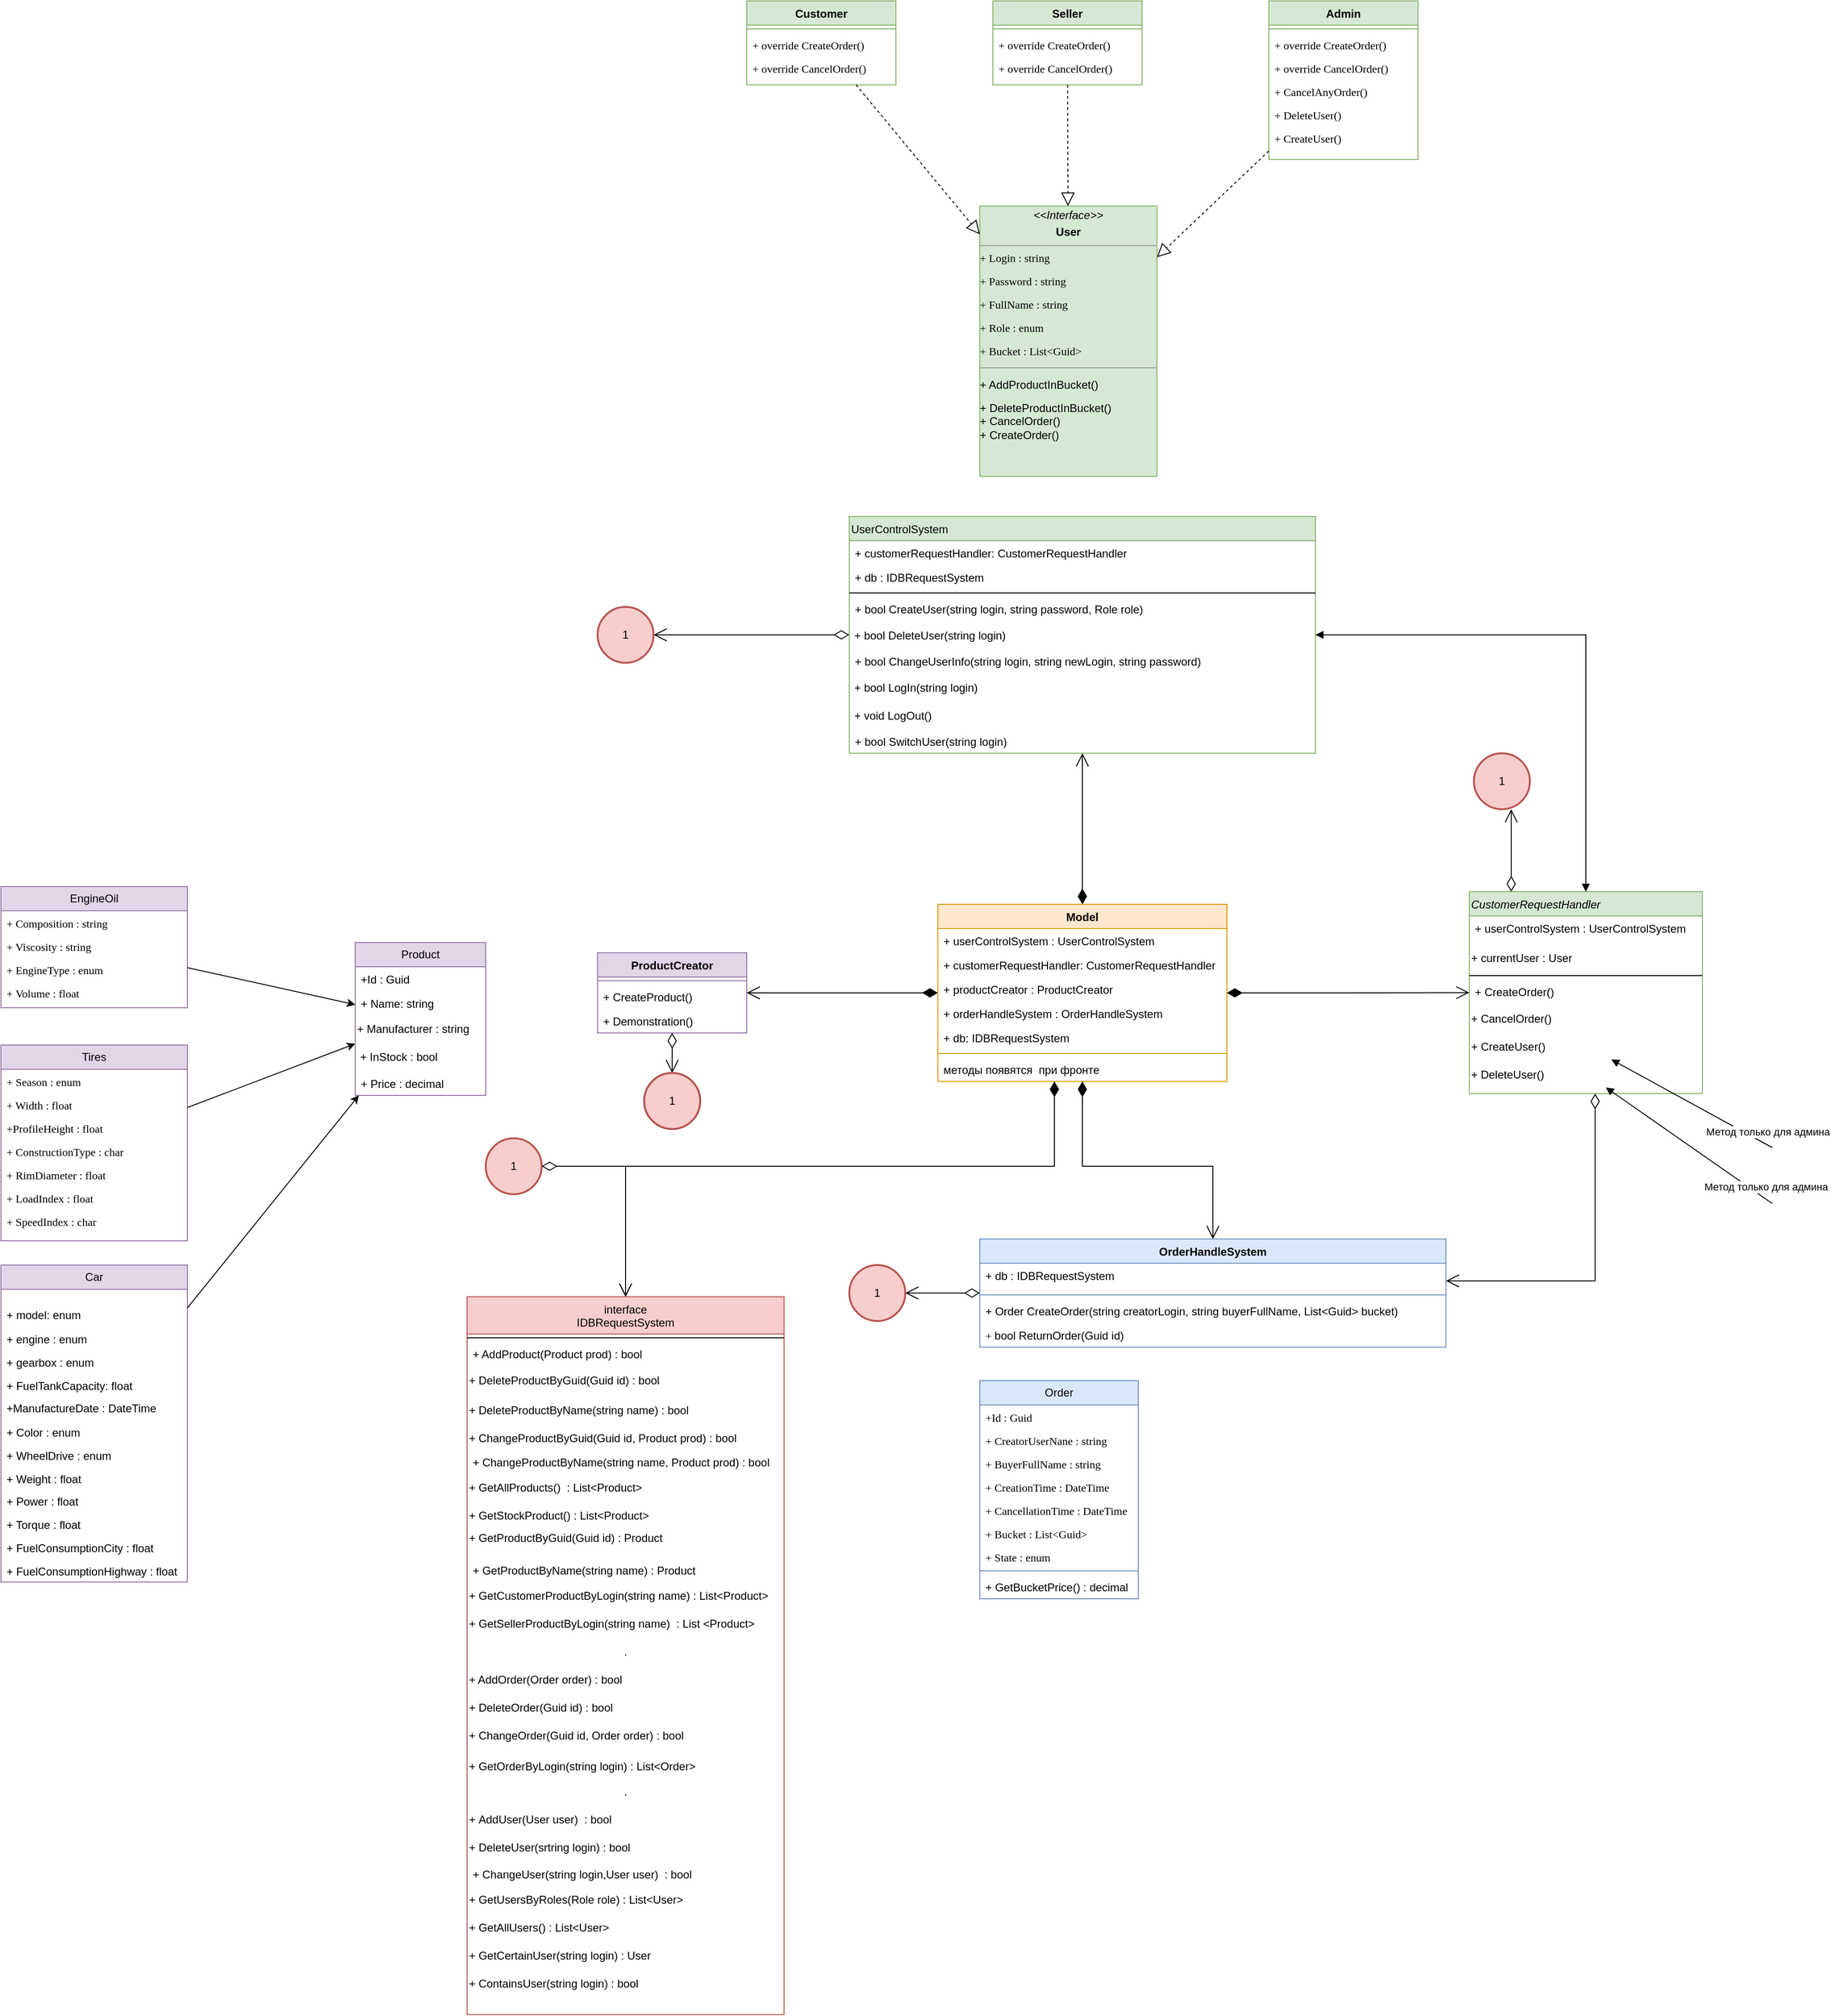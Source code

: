 <mxfile version="21.1.2" type="device">
  <diagram id="C5RBs43oDa-KdzZeNtuy" name="Page-1">
    <mxGraphModel dx="1935" dy="804" grid="1" gridSize="10" guides="1" tooltips="1" connect="1" arrows="1" fold="1" page="1" pageScale="1" pageWidth="827" pageHeight="1169" math="0" shadow="0">
      <root>
        <mxCell id="WIyWlLk6GJQsqaUBKTNV-0" />
        <mxCell id="WIyWlLk6GJQsqaUBKTNV-1" parent="WIyWlLk6GJQsqaUBKTNV-0" />
        <mxCell id="zkfFHV4jXpPFQw0GAbJ--0" value="CustomerRequestHandler" style="swimlane;fontStyle=2;align=left;verticalAlign=top;childLayout=stackLayout;horizontal=1;startSize=26;horizontalStack=0;resizeParent=1;resizeLast=0;collapsible=1;marginBottom=0;rounded=0;shadow=0;strokeWidth=1;fillColor=#d5e8d4;strokeColor=#82b366;" parent="WIyWlLk6GJQsqaUBKTNV-1" vertex="1">
          <mxGeometry x="1735" y="1155.5" width="250" height="216.5" as="geometry">
            <mxRectangle x="230" y="140" width="160" height="26" as="alternateBounds" />
          </mxGeometry>
        </mxCell>
        <mxCell id="zkfFHV4jXpPFQw0GAbJ--1" value="+ userControlSystem : UserControlSystem" style="text;align=left;verticalAlign=top;spacingLeft=4;spacingRight=4;overflow=hidden;rotatable=0;points=[[0,0.5],[1,0.5]];portConstraint=eastwest;" parent="zkfFHV4jXpPFQw0GAbJ--0" vertex="1">
          <mxGeometry y="26" width="250" height="30" as="geometry" />
        </mxCell>
        <mxCell id="9LY999Uh6w9vxLKpFxIS-32" value="+ currentUser : User" style="text;html=1;strokeColor=none;fillColor=none;align=left;verticalAlign=middle;whiteSpace=wrap;rounded=0;" parent="zkfFHV4jXpPFQw0GAbJ--0" vertex="1">
          <mxGeometry y="56" width="250" height="30" as="geometry" />
        </mxCell>
        <mxCell id="zkfFHV4jXpPFQw0GAbJ--4" value="" style="line;html=1;strokeWidth=1;align=left;verticalAlign=middle;spacingTop=-1;spacingLeft=3;spacingRight=3;rotatable=0;labelPosition=right;points=[];portConstraint=eastwest;" parent="zkfFHV4jXpPFQw0GAbJ--0" vertex="1">
          <mxGeometry y="86" width="250" height="8" as="geometry" />
        </mxCell>
        <mxCell id="IjYpN3vLZNEgQKYUAEwy-20" value="+ CreateOrder()" style="text;strokeColor=none;fillColor=none;align=left;verticalAlign=top;spacingLeft=4;spacingRight=4;overflow=hidden;rotatable=0;points=[[0,0.5],[1,0.5]];portConstraint=eastwest;" vertex="1" parent="zkfFHV4jXpPFQw0GAbJ--0">
          <mxGeometry y="94" width="250" height="26" as="geometry" />
        </mxCell>
        <mxCell id="IjYpN3vLZNEgQKYUAEwy-21" value="&lt;p style=&quot;&quot; class=&quot;MsoNormal&quot;&gt;+ CancelOrder()&lt;/p&gt;" style="text;html=1;strokeColor=none;fillColor=none;align=left;verticalAlign=middle;whiteSpace=wrap;rounded=0;" vertex="1" parent="zkfFHV4jXpPFQw0GAbJ--0">
          <mxGeometry y="120" width="250" height="30" as="geometry" />
        </mxCell>
        <mxCell id="9LY999Uh6w9vxLKpFxIS-34" value="&lt;p style=&quot;&quot; class=&quot;MsoNormal&quot;&gt;+ CreateUser()&lt;/p&gt;" style="text;html=1;strokeColor=none;fillColor=none;align=left;verticalAlign=middle;whiteSpace=wrap;rounded=0;" parent="zkfFHV4jXpPFQw0GAbJ--0" vertex="1">
          <mxGeometry y="150" width="250" height="30" as="geometry" />
        </mxCell>
        <mxCell id="9LY999Uh6w9vxLKpFxIS-35" value="&lt;p class=&quot;MsoNormal&quot;&gt;+ DeleteUser()&lt;/p&gt;" style="text;html=1;strokeColor=none;fillColor=none;align=left;verticalAlign=middle;whiteSpace=wrap;rounded=0;" parent="zkfFHV4jXpPFQw0GAbJ--0" vertex="1">
          <mxGeometry y="180" width="250" height="30" as="geometry" />
        </mxCell>
        <mxCell id="zkfFHV4jXpPFQw0GAbJ--6" value="UserControlSystem" style="swimlane;fontStyle=0;align=left;verticalAlign=top;childLayout=stackLayout;horizontal=1;startSize=26;horizontalStack=0;resizeParent=1;resizeLast=0;collapsible=1;marginBottom=0;rounded=0;shadow=0;strokeWidth=1;fillColor=#d5e8d4;strokeColor=#82b366;" parent="WIyWlLk6GJQsqaUBKTNV-1" vertex="1">
          <mxGeometry x="1070" y="753" width="500" height="254" as="geometry">
            <mxRectangle x="130" y="380" width="160" height="26" as="alternateBounds" />
          </mxGeometry>
        </mxCell>
        <mxCell id="zkfFHV4jXpPFQw0GAbJ--7" value="+ customerRequestHandler: CustomerRequestHandler" style="text;align=left;verticalAlign=top;spacingLeft=4;spacingRight=4;overflow=hidden;rotatable=0;points=[[0,0.5],[1,0.5]];portConstraint=eastwest;" parent="zkfFHV4jXpPFQw0GAbJ--6" vertex="1">
          <mxGeometry y="26" width="500" height="26" as="geometry" />
        </mxCell>
        <mxCell id="zkfFHV4jXpPFQw0GAbJ--8" value="+ db : IDBRequestSystem" style="text;align=left;verticalAlign=top;spacingLeft=4;spacingRight=4;overflow=hidden;rotatable=0;points=[[0,0.5],[1,0.5]];portConstraint=eastwest;rounded=0;shadow=0;html=0;" parent="zkfFHV4jXpPFQw0GAbJ--6" vertex="1">
          <mxGeometry y="52" width="500" height="26" as="geometry" />
        </mxCell>
        <mxCell id="zkfFHV4jXpPFQw0GAbJ--9" value="" style="line;html=1;strokeWidth=1;align=left;verticalAlign=middle;spacingTop=-1;spacingLeft=3;spacingRight=3;rotatable=0;labelPosition=right;points=[];portConstraint=eastwest;" parent="zkfFHV4jXpPFQw0GAbJ--6" vertex="1">
          <mxGeometry y="78" width="500" height="8" as="geometry" />
        </mxCell>
        <mxCell id="zkfFHV4jXpPFQw0GAbJ--10" value="+ bool CreateUser(string login, string password, Role role)" style="text;align=left;verticalAlign=top;spacingLeft=4;spacingRight=4;overflow=hidden;rotatable=0;points=[[0,0.5],[1,0.5]];portConstraint=eastwest;fontStyle=0" parent="zkfFHV4jXpPFQw0GAbJ--6" vertex="1">
          <mxGeometry y="86" width="500" height="26" as="geometry" />
        </mxCell>
        <mxCell id="9LY999Uh6w9vxLKpFxIS-36" value="&lt;p style=&quot;&quot; class=&quot;MsoNormal&quot;&gt;&amp;nbsp;+ &lt;span lang=&quot;EN-US&quot;&gt;bool&lt;/span&gt;&lt;span lang=&quot;EN-US&quot;&gt; &lt;/span&gt;&lt;span&gt;DeleteUser(&lt;/span&gt;&lt;span lang=&quot;EN-US&quot;&gt;string&lt;/span&gt;&lt;span lang=&quot;EN-US&quot;&gt; &lt;/span&gt;&lt;span lang=&quot;EN-US&quot;&gt;login&lt;/span&gt;&lt;span&gt;)&lt;/span&gt;&lt;br&gt;&lt;/p&gt;" style="text;html=1;strokeColor=none;fillColor=none;align=left;verticalAlign=middle;whiteSpace=wrap;rounded=0;" parent="zkfFHV4jXpPFQw0GAbJ--6" vertex="1">
          <mxGeometry y="112" width="500" height="30" as="geometry" />
        </mxCell>
        <mxCell id="zkfFHV4jXpPFQw0GAbJ--11" value="+ bool ChangeUserInfo(string login, string newLogin, string password)" style="text;align=left;verticalAlign=top;spacingLeft=4;spacingRight=4;overflow=hidden;rotatable=0;points=[[0,0.5],[1,0.5]];portConstraint=eastwest;" parent="zkfFHV4jXpPFQw0GAbJ--6" vertex="1">
          <mxGeometry y="142" width="500" height="26" as="geometry" />
        </mxCell>
        <mxCell id="9LY999Uh6w9vxLKpFxIS-37" value="&lt;p style=&quot;&quot; class=&quot;MsoNormal&quot;&gt;&amp;nbsp;+&lt;span lang=&quot;EN-US&quot;&gt; &lt;/span&gt;&lt;span lang=&quot;EN-US&quot;&gt;bool LogIn(string login)&lt;/span&gt;&lt;br&gt;&lt;/p&gt;" style="text;html=1;strokeColor=none;fillColor=none;align=left;verticalAlign=middle;whiteSpace=wrap;rounded=0;" parent="zkfFHV4jXpPFQw0GAbJ--6" vertex="1">
          <mxGeometry y="168" width="500" height="30" as="geometry" />
        </mxCell>
        <mxCell id="9LY999Uh6w9vxLKpFxIS-38" value="&lt;p class=&quot;MsoNormal&quot;&gt;&amp;nbsp;+&lt;span lang=&quot;EN-US&quot;&gt; &lt;/span&gt;&lt;span lang=&quot;EN-US&quot;&gt;void LogOut()&lt;/span&gt;&lt;br&gt;&lt;/p&gt;" style="text;html=1;strokeColor=none;fillColor=none;align=left;verticalAlign=middle;whiteSpace=wrap;rounded=0;" parent="zkfFHV4jXpPFQw0GAbJ--6" vertex="1">
          <mxGeometry y="198" width="500" height="30" as="geometry" />
        </mxCell>
        <mxCell id="3G__BnJn2h25DO157lt7-0" value="+ &lt;span lang=&quot;EN-US&quot;&gt;bool&lt;/span&gt;&lt;span lang=&quot;EN-US&quot;&gt; &lt;/span&gt;&lt;span lang=&quot;EN-US&quot;&gt;SwitchUser&lt;/span&gt;&lt;span&gt;(&lt;/span&gt;&lt;span lang=&quot;EN-US&quot;&gt;string&lt;/span&gt;&lt;span lang=&quot;EN-US&quot;&gt;&amp;nbsp;&lt;/span&gt;login)" style="text;strokeColor=none;fillColor=none;align=left;verticalAlign=top;spacingLeft=4;spacingRight=4;overflow=hidden;rotatable=0;points=[[0,0.5],[1,0.5]];portConstraint=eastwest;whiteSpace=wrap;html=1;" parent="zkfFHV4jXpPFQw0GAbJ--6" vertex="1">
          <mxGeometry y="228" width="500" height="26" as="geometry" />
        </mxCell>
        <mxCell id="zkfFHV4jXpPFQw0GAbJ--17" value="interface&#xa;IDBRequestSystem" style="swimlane;fontStyle=0;align=center;verticalAlign=top;childLayout=stackLayout;horizontal=1;startSize=40;horizontalStack=0;resizeParent=1;resizeLast=0;collapsible=1;marginBottom=0;rounded=0;shadow=0;strokeWidth=1;fillColor=#f8cecc;strokeColor=#b85450;" parent="WIyWlLk6GJQsqaUBKTNV-1" vertex="1">
          <mxGeometry x="660" y="1590" width="340" height="770" as="geometry">
            <mxRectangle x="550" y="140" width="160" height="26" as="alternateBounds" />
          </mxGeometry>
        </mxCell>
        <mxCell id="zkfFHV4jXpPFQw0GAbJ--23" value="" style="line;html=1;strokeWidth=1;align=left;verticalAlign=middle;spacingTop=-1;spacingLeft=3;spacingRight=3;rotatable=0;labelPosition=right;points=[];portConstraint=eastwest;" parent="zkfFHV4jXpPFQw0GAbJ--17" vertex="1">
          <mxGeometry y="40" width="340" height="8" as="geometry" />
        </mxCell>
        <mxCell id="zkfFHV4jXpPFQw0GAbJ--20" value="+ AddProduct(Product prod) : bool" style="text;align=left;verticalAlign=top;spacingLeft=4;spacingRight=4;overflow=hidden;rotatable=0;points=[[0,0.5],[1,0.5]];portConstraint=eastwest;rounded=0;shadow=0;html=1;" parent="zkfFHV4jXpPFQw0GAbJ--17" vertex="1">
          <mxGeometry y="48" width="340" height="26" as="geometry" />
        </mxCell>
        <mxCell id="9LY999Uh6w9vxLKpFxIS-7" value="&lt;p style=&quot;&quot; class=&quot;MsoListParagraph&quot;&gt;+ DeleteProductByGuid&lt;span lang=&quot;RU&quot;&gt;(Guid id) : bool&lt;/span&gt;&lt;/p&gt;" style="text;html=1;strokeColor=none;fillColor=none;align=left;verticalAlign=middle;whiteSpace=wrap;rounded=0;" parent="zkfFHV4jXpPFQw0GAbJ--17" vertex="1">
          <mxGeometry y="74" width="340" height="30" as="geometry" />
        </mxCell>
        <mxCell id="q-Pe_3P3AUVw9OGpoJnZ-0" value="&lt;p style=&quot;margin-top:12.0pt;mso-add-space:auto&quot; class=&quot;MsoListParagraph&quot;&gt;+ DeleteProductByName(string name) : bool&lt;/p&gt;" style="text;html=1;strokeColor=none;fillColor=none;align=left;verticalAlign=middle;whiteSpace=wrap;rounded=0;" parent="zkfFHV4jXpPFQw0GAbJ--17" vertex="1">
          <mxGeometry y="104" width="340" height="30" as="geometry" />
        </mxCell>
        <mxCell id="9LY999Uh6w9vxLKpFxIS-6" value="&lt;p style=&quot;margin-top:12.0pt;mso-add-space:auto&quot; class=&quot;MsoListParagraph&quot;&gt;+ ChangeProductByGuid(Guid id, Product prod) : bool&lt;/p&gt;" style="text;strokeColor=none;fillColor=none;align=left;verticalAlign=middle;whiteSpace=wrap;rounded=0;html=1;" parent="zkfFHV4jXpPFQw0GAbJ--17" vertex="1">
          <mxGeometry y="134" width="340" height="30" as="geometry" />
        </mxCell>
        <mxCell id="q-Pe_3P3AUVw9OGpoJnZ-3" value="+ ChangeProductByName(string name, Product prod) : bool" style="text;strokeColor=none;fillColor=none;align=left;verticalAlign=top;spacingLeft=4;spacingRight=4;overflow=hidden;rotatable=0;points=[[0,0.5],[1,0.5]];portConstraint=eastwest;" parent="zkfFHV4jXpPFQw0GAbJ--17" vertex="1">
          <mxGeometry y="164" width="340" height="26" as="geometry" />
        </mxCell>
        <mxCell id="9LY999Uh6w9vxLKpFxIS-9" value="+ GetAllProducts()&amp;nbsp; : List&amp;lt;Product&amp;gt;" style="text;strokeColor=none;fillColor=none;align=left;verticalAlign=middle;whiteSpace=wrap;rounded=0;html=1;" parent="zkfFHV4jXpPFQw0GAbJ--17" vertex="1">
          <mxGeometry y="190" width="340" height="30" as="geometry" />
        </mxCell>
        <mxCell id="9LY999Uh6w9vxLKpFxIS-10" value="+ GetStockProduct() : List&amp;lt;Product&amp;gt;" style="text;strokeColor=none;fillColor=none;align=left;verticalAlign=middle;whiteSpace=wrap;rounded=0;html=1;" parent="zkfFHV4jXpPFQw0GAbJ--17" vertex="1">
          <mxGeometry y="220" width="340" height="30" as="geometry" />
        </mxCell>
        <mxCell id="9LY999Uh6w9vxLKpFxIS-11" value="&lt;div style=&quot;&quot;&gt;&lt;span style=&quot;background-color: initial;&quot;&gt;+&amp;nbsp;&lt;/span&gt;&lt;span style=&quot;background-color: initial;&quot;&gt;GetProductByGuid(Guid id) : Product&lt;/span&gt;&lt;/div&gt;&lt;p style=&quot;margin-left:0cm;mso-add-space:auto&quot; class=&quot;MsoListParagraph&quot;&gt;&lt;span lang=&quot;RU&quot;&gt;&lt;/span&gt;&lt;/p&gt;" style="text;html=1;strokeColor=none;fillColor=none;align=left;verticalAlign=middle;whiteSpace=wrap;rounded=0;" parent="zkfFHV4jXpPFQw0GAbJ--17" vertex="1">
          <mxGeometry y="250" width="340" height="30" as="geometry" />
        </mxCell>
        <mxCell id="q-Pe_3P3AUVw9OGpoJnZ-5" value="+ GetProductByName(string name) : Product" style="text;strokeColor=none;fillColor=none;align=left;verticalAlign=top;spacingLeft=4;spacingRight=4;overflow=hidden;rotatable=0;points=[[0,0.5],[1,0.5]];portConstraint=eastwest;" parent="zkfFHV4jXpPFQw0GAbJ--17" vertex="1">
          <mxGeometry y="280" width="340" height="26" as="geometry" />
        </mxCell>
        <mxCell id="9LY999Uh6w9vxLKpFxIS-13" value="+ GetCustomerProductByLogin(string name)&amp;nbsp;:&amp;nbsp;List&amp;lt;Product&amp;gt;" style="text;strokeColor=none;fillColor=none;align=left;verticalAlign=middle;whiteSpace=wrap;rounded=0;html=1;" parent="zkfFHV4jXpPFQw0GAbJ--17" vertex="1">
          <mxGeometry y="306" width="340" height="30" as="geometry" />
        </mxCell>
        <mxCell id="9LY999Uh6w9vxLKpFxIS-14" value="+&amp;nbsp;GetSellerProductByLogin(string name)&amp;nbsp; : List &amp;lt;Product&amp;gt;" style="text;strokeColor=none;fillColor=none;align=left;verticalAlign=middle;whiteSpace=wrap;rounded=0;html=1;" parent="zkfFHV4jXpPFQw0GAbJ--17" vertex="1">
          <mxGeometry y="336" width="340" height="30" as="geometry" />
        </mxCell>
        <mxCell id="vty6X6v03ZXn0SeuVIZ7-5" value="." style="text;html=1;strokeColor=none;fillColor=none;align=center;verticalAlign=middle;whiteSpace=wrap;rounded=0;" parent="zkfFHV4jXpPFQw0GAbJ--17" vertex="1">
          <mxGeometry y="366" width="340" height="30" as="geometry" />
        </mxCell>
        <mxCell id="vty6X6v03ZXn0SeuVIZ7-0" value="+ AddOrder(Order order) : bool" style="text;html=1;strokeColor=none;fillColor=none;align=left;verticalAlign=middle;whiteSpace=wrap;rounded=0;" parent="zkfFHV4jXpPFQw0GAbJ--17" vertex="1">
          <mxGeometry y="396" width="340" height="30" as="geometry" />
        </mxCell>
        <mxCell id="vty6X6v03ZXn0SeuVIZ7-1" value="+ DeleteOrder(Guid id) : bool" style="text;html=1;strokeColor=none;fillColor=none;align=left;verticalAlign=middle;whiteSpace=wrap;rounded=0;" parent="zkfFHV4jXpPFQw0GAbJ--17" vertex="1">
          <mxGeometry y="426" width="340" height="30" as="geometry" />
        </mxCell>
        <mxCell id="vty6X6v03ZXn0SeuVIZ7-2" value="+ ChangeOrder(Guid id, Order order) : bool" style="text;html=1;strokeColor=none;fillColor=none;align=left;verticalAlign=middle;whiteSpace=wrap;rounded=0;" parent="zkfFHV4jXpPFQw0GAbJ--17" vertex="1">
          <mxGeometry y="456" width="340" height="30" as="geometry" />
        </mxCell>
        <mxCell id="vty6X6v03ZXn0SeuVIZ7-3" value="&lt;p style=&quot;margin-top:12.0pt;mso-add-space:auto&quot; class=&quot;MsoListParagraph&quot;&gt;+ GetOrderByLogin(string login) : List&amp;lt;Order&amp;gt;&lt;/p&gt;" style="text;html=1;strokeColor=none;fillColor=none;align=left;verticalAlign=middle;whiteSpace=wrap;rounded=0;" parent="zkfFHV4jXpPFQw0GAbJ--17" vertex="1">
          <mxGeometry y="486" width="340" height="30" as="geometry" />
        </mxCell>
        <mxCell id="vty6X6v03ZXn0SeuVIZ7-6" value="." style="text;html=1;strokeColor=none;fillColor=none;align=center;verticalAlign=middle;whiteSpace=wrap;rounded=0;" parent="zkfFHV4jXpPFQw0GAbJ--17" vertex="1">
          <mxGeometry y="516" width="340" height="30" as="geometry" />
        </mxCell>
        <mxCell id="9LY999Uh6w9vxLKpFxIS-15" value="+&amp;nbsp;AddUser(User user)&amp;nbsp;&amp;nbsp;: bool" style="text;strokeColor=none;fillColor=none;align=left;verticalAlign=middle;whiteSpace=wrap;rounded=0;html=1;" parent="zkfFHV4jXpPFQw0GAbJ--17" vertex="1">
          <mxGeometry y="546" width="340" height="30" as="geometry" />
        </mxCell>
        <mxCell id="q-Pe_3P3AUVw9OGpoJnZ-6" value="+&amp;nbsp;DeleteUser(srtring login) : bool" style="text;strokeColor=none;fillColor=none;align=left;verticalAlign=middle;whiteSpace=wrap;rounded=0;html=1;" parent="zkfFHV4jXpPFQw0GAbJ--17" vertex="1">
          <mxGeometry y="576" width="340" height="30" as="geometry" />
        </mxCell>
        <mxCell id="q-Pe_3P3AUVw9OGpoJnZ-7" value="+ ChangeUser(string login,User user)  : bool" style="text;strokeColor=none;fillColor=none;align=left;verticalAlign=top;spacingLeft=4;spacingRight=4;overflow=hidden;rotatable=0;points=[[0,0.5],[1,0.5]];portConstraint=eastwest;" parent="zkfFHV4jXpPFQw0GAbJ--17" vertex="1">
          <mxGeometry y="606" width="340" height="26" as="geometry" />
        </mxCell>
        <mxCell id="9LY999Uh6w9vxLKpFxIS-19" value="+&amp;nbsp;GetUsersByRoles(Role role) : List&amp;lt;User&amp;gt;" style="text;strokeColor=none;fillColor=none;align=left;verticalAlign=middle;whiteSpace=wrap;rounded=0;html=1;" parent="zkfFHV4jXpPFQw0GAbJ--17" vertex="1">
          <mxGeometry y="632" width="340" height="30" as="geometry" />
        </mxCell>
        <mxCell id="9LY999Uh6w9vxLKpFxIS-20" value="+&amp;nbsp;GetAllUsers()&amp;nbsp;: List&amp;lt;User&amp;gt;" style="text;strokeColor=none;fillColor=none;align=left;verticalAlign=middle;rounded=0;whiteSpace=wrap;html=1;" parent="zkfFHV4jXpPFQw0GAbJ--17" vertex="1">
          <mxGeometry y="662" width="340" height="30" as="geometry" />
        </mxCell>
        <mxCell id="9LY999Uh6w9vxLKpFxIS-21" value="+ GetCertainUser(string login)&amp;nbsp;: User" style="text;strokeColor=none;fillColor=none;align=left;verticalAlign=middle;rounded=0;whiteSpace=wrap;html=1;" parent="zkfFHV4jXpPFQw0GAbJ--17" vertex="1">
          <mxGeometry y="692" width="340" height="30" as="geometry" />
        </mxCell>
        <mxCell id="9LY999Uh6w9vxLKpFxIS-27" value="+&amp;nbsp;ContainsUser(string&amp;nbsp;login) : bool" style="text;align=left;verticalAlign=middle;resizable=0;points=[];autosize=1;strokeColor=none;fillColor=none;html=1;" parent="zkfFHV4jXpPFQw0GAbJ--17" vertex="1">
          <mxGeometry y="722" width="340" height="30" as="geometry" />
        </mxCell>
        <mxCell id="EUTnSYSas2Rt2yITV2WA-0" value="Product" style="swimlane;fontStyle=0;childLayout=stackLayout;horizontal=1;startSize=26;fillColor=#e1d5e7;horizontalStack=0;resizeParent=1;resizeParentMax=0;resizeLast=0;collapsible=1;marginBottom=0;whiteSpace=wrap;html=1;strokeColor=#9673a6;" parent="WIyWlLk6GJQsqaUBKTNV-1" vertex="1">
          <mxGeometry x="540" y="1210" width="140" height="164" as="geometry" />
        </mxCell>
        <mxCell id="EUTnSYSas2Rt2yITV2WA-1" value="+Id : Guid" style="text;strokeColor=none;fillColor=none;align=left;verticalAlign=top;spacingLeft=4;spacingRight=4;overflow=hidden;rotatable=0;points=[[0,0.5],[1,0.5]];portConstraint=eastwest;whiteSpace=wrap;html=1;" parent="EUTnSYSas2Rt2yITV2WA-0" vertex="1">
          <mxGeometry y="26" width="140" height="26" as="geometry" />
        </mxCell>
        <mxCell id="EUTnSYSas2Rt2yITV2WA-2" value="+ Name: string" style="text;strokeColor=none;fillColor=none;align=left;verticalAlign=top;spacingLeft=4;spacingRight=4;overflow=hidden;rotatable=0;points=[[0,0.5],[1,0.5]];portConstraint=eastwest;whiteSpace=wrap;html=1;" parent="EUTnSYSas2Rt2yITV2WA-0" vertex="1">
          <mxGeometry y="52" width="140" height="26" as="geometry" />
        </mxCell>
        <mxCell id="EUTnSYSas2Rt2yITV2WA-3" value="&lt;div&gt;+ Manufacturer : string&lt;br&gt;&lt;/div&gt;" style="text;html=1;strokeColor=none;fillColor=none;align=left;verticalAlign=middle;whiteSpace=wrap;rounded=0;" parent="EUTnSYSas2Rt2yITV2WA-0" vertex="1">
          <mxGeometry y="78" width="140" height="30" as="geometry" />
        </mxCell>
        <mxCell id="EUTnSYSas2Rt2yITV2WA-4" value="&amp;nbsp;+ InStock : bool" style="text;html=1;strokeColor=none;fillColor=none;align=left;verticalAlign=middle;whiteSpace=wrap;rounded=0;" parent="EUTnSYSas2Rt2yITV2WA-0" vertex="1">
          <mxGeometry y="108" width="140" height="30" as="geometry" />
        </mxCell>
        <mxCell id="EUTnSYSas2Rt2yITV2WA-5" value="&lt;div&gt;+ Price : decimal&lt;/div&gt;" style="text;strokeColor=none;fillColor=none;align=left;verticalAlign=top;spacingLeft=4;spacingRight=4;overflow=hidden;rotatable=0;points=[[0,0.5],[1,0.5]];portConstraint=eastwest;whiteSpace=wrap;html=1;" parent="EUTnSYSas2Rt2yITV2WA-0" vertex="1">
          <mxGeometry y="138" width="140" height="26" as="geometry" />
        </mxCell>
        <mxCell id="EUTnSYSas2Rt2yITV2WA-6" value="Car" style="swimlane;fontStyle=0;childLayout=stackLayout;horizontal=1;startSize=26;fillColor=#e1d5e7;horizontalStack=0;resizeParent=1;resizeParentMax=0;resizeLast=0;collapsible=1;marginBottom=0;whiteSpace=wrap;html=1;strokeColor=#9673a6;" parent="WIyWlLk6GJQsqaUBKTNV-1" vertex="1">
          <mxGeometry x="160" y="1556" width="200" height="340" as="geometry" />
        </mxCell>
        <mxCell id="EUTnSYSas2Rt2yITV2WA-7" value="&lt;br&gt;&lt;font style=&quot;font-size: 12px;&quot;&gt;+ model: enum&lt;/font&gt;&lt;font style=&quot;font-size: 12px;&quot;&gt;&lt;br&gt;&lt;/font&gt;&lt;p style=&quot;line-height: 108%; margin-bottom: 0.28cm&quot;&gt;&lt;font style=&quot;font-size: 12px;&quot;&gt;&lt;span lang=&quot;en-US&quot;&gt;+ engine : enum&lt;/span&gt;&lt;/font&gt;&lt;/p&gt;&lt;font style=&quot;font-size: 12px;&quot;&gt;&lt;/font&gt;&lt;p style=&quot;line-height: 108%; margin-bottom: 0.28cm&quot;&gt;&lt;font style=&quot;font-size: 12px;&quot;&gt;&lt;span lang=&quot;en-US&quot;&gt;+ gearbox : enum&lt;/span&gt;&lt;/font&gt;&lt;/p&gt;&lt;font style=&quot;font-size: 12px;&quot;&gt;&lt;/font&gt;&lt;p style=&quot;line-height: 108%; margin-bottom: 0.28cm&quot;&gt;&lt;font style=&quot;font-size: 12px;&quot;&gt;&lt;span lang=&quot;en-US&quot;&gt;+ FuelTankCapacity: float&lt;/span&gt;&lt;/font&gt;&lt;/p&gt;&lt;font style=&quot;font-size: 12px;&quot;&gt;&lt;span lang=&quot;en-US&quot;&gt;+&lt;/span&gt;&lt;/font&gt;&lt;font style=&quot;font-size: 12px;&quot;&gt;&lt;span lang=&quot;en-US&quot;&gt;ManufactureDate : DateTime&lt;/span&gt;&lt;/font&gt;&lt;font style=&quot;font-size: 12px;&quot;&gt;&lt;br&gt;&lt;/font&gt;&lt;p style=&quot;line-height: 108%; margin-bottom: 0.28cm&quot;&gt;&lt;font style=&quot;font-size: 12px;&quot;&gt;&lt;span lang=&quot;en-US&quot;&gt;+ Color : enum&lt;/span&gt;&lt;/font&gt;&lt;/p&gt;&lt;font style=&quot;font-size: 12px;&quot;&gt;&lt;/font&gt;&lt;p style=&quot;line-height: 108%; margin-bottom: 0.28cm&quot;&gt;&lt;font style=&quot;font-size: 12px;&quot;&gt;&lt;span lang=&quot;en-US&quot;&gt;+ WheelDrive : enum&lt;/span&gt;&lt;/font&gt;&lt;/p&gt;&lt;font style=&quot;font-size: 12px;&quot;&gt;&lt;/font&gt;&lt;p style=&quot;line-height: 108%; margin-bottom: 0.28cm&quot;&gt;&lt;font style=&quot;font-size: 12px;&quot;&gt;&lt;span lang=&quot;en-US&quot;&gt;+ Weight : float&lt;/span&gt;&lt;/font&gt;&lt;/p&gt;&lt;font style=&quot;font-size: 12px;&quot;&gt;&lt;/font&gt;&lt;p style=&quot;line-height: 108%; margin-bottom: 0.28cm&quot;&gt;&lt;font style=&quot;font-size: 12px;&quot;&gt;&lt;span lang=&quot;en-US&quot;&gt;+ Power : float&lt;/span&gt;&lt;/font&gt;&lt;/p&gt;&lt;font style=&quot;font-size: 12px;&quot;&gt;&lt;/font&gt;&lt;p style=&quot;line-height: 108%; margin-bottom: 0.28cm&quot;&gt;&lt;font style=&quot;font-size: 12px;&quot;&gt;&lt;span lang=&quot;en-US&quot;&gt;+ Torque : float&lt;/span&gt;&lt;/font&gt;&lt;/p&gt;&lt;font style=&quot;font-size: 12px;&quot;&gt;&lt;/font&gt;&lt;p style=&quot;line-height: 108%; margin-bottom: 0.28cm&quot;&gt;&lt;font style=&quot;font-size: 12px;&quot;&gt;&lt;span lang=&quot;en-US&quot;&gt;+ FuelConsumptionCity : float&lt;/span&gt;&lt;/font&gt;&lt;/p&gt;&lt;font style=&quot;font-size: 12px;&quot;&gt;&lt;/font&gt;&lt;p style=&quot;line-height: 108%; margin-bottom: 0.28cm&quot;&gt;&lt;font style=&quot;font-size: 12px;&quot;&gt;&lt;span lang=&quot;en-US&quot;&gt;+ FuelConsumptionHighway : float&lt;/span&gt;&lt;/font&gt;&lt;/p&gt;&lt;font style=&quot;font-size: 12px;&quot;&gt;&lt;br&gt;&lt;br&gt;&lt;/font&gt;" style="text;strokeColor=none;fillColor=none;align=left;verticalAlign=top;spacingLeft=4;spacingRight=4;overflow=hidden;rotatable=0;points=[[0,0.5],[1,0.5]];portConstraint=eastwest;whiteSpace=wrap;html=1;" parent="EUTnSYSas2Rt2yITV2WA-6" vertex="1">
          <mxGeometry y="26" width="200" height="314" as="geometry" />
        </mxCell>
        <mxCell id="EUTnSYSas2Rt2yITV2WA-8" value="" style="endArrow=classic;html=1;rounded=0;" parent="WIyWlLk6GJQsqaUBKTNV-1" source="EUTnSYSas2Rt2yITV2WA-6" target="EUTnSYSas2Rt2yITV2WA-0" edge="1">
          <mxGeometry width="50" height="50" relative="1" as="geometry">
            <mxPoint x="510" y="1990" as="sourcePoint" />
            <mxPoint x="440" y="1960" as="targetPoint" />
          </mxGeometry>
        </mxCell>
        <mxCell id="EUTnSYSas2Rt2yITV2WA-9" value="Tires" style="swimlane;fontStyle=0;childLayout=stackLayout;horizontal=1;startSize=26;fillColor=#e1d5e7;horizontalStack=0;resizeParent=1;resizeParentMax=0;resizeLast=0;collapsible=1;marginBottom=0;whiteSpace=wrap;html=1;align=center;strokeColor=#9673a6;" parent="WIyWlLk6GJQsqaUBKTNV-1" vertex="1">
          <mxGeometry x="160" y="1320" width="200" height="210" as="geometry" />
        </mxCell>
        <mxCell id="EUTnSYSas2Rt2yITV2WA-10" value="&lt;font style=&quot;font-size: 12px;&quot; face=&quot;Times New Roman, serif&quot;&gt;+ &lt;/font&gt;&lt;font style=&quot;font-size: 12px;&quot; face=&quot;Times New Roman, serif&quot;&gt;Season : enum&lt;/font&gt;&lt;br&gt;&lt;p style=&quot;line-height: 108%; margin-bottom: 0.28cm&quot;&gt;&lt;font style=&quot;font-size: 12px;&quot; face=&quot;Times New Roman, serif&quot;&gt;&lt;span lang=&quot;en-US&quot;&gt;+ Width : float&lt;/span&gt;&lt;/font&gt;&lt;/p&gt;&lt;p style=&quot;line-height: 108%; margin-bottom: 0.28cm&quot;&gt;&lt;font style=&quot;font-size: 12px;&quot; face=&quot;Times New Roman, serif&quot;&gt;&lt;span lang=&quot;en-US&quot;&gt;+&lt;/span&gt;&lt;/font&gt;&lt;font style=&quot;font-size: 12px;&quot;&gt;&lt;span lang=&quot;en-US&quot;&gt;&lt;/span&gt;&lt;font style=&quot;font-size: 12px;&quot; face=&quot;Times New Roman, serif&quot;&gt;&lt;span lang=&quot;en-US&quot;&gt;ProfileHeight : float&lt;/span&gt;&lt;/font&gt;&lt;/font&gt;&lt;/p&gt;&lt;p style=&quot;line-height: 108%; margin-bottom: 0.28cm&quot;&gt;&lt;font style=&quot;font-size: 12px;&quot; face=&quot;Times New Roman, serif&quot;&gt;&lt;span lang=&quot;en-US&quot;&gt;+ ConstructionType : char&lt;/span&gt;&lt;/font&gt;&lt;/p&gt;&lt;p style=&quot;line-height: 108%; margin-bottom: 0.28cm&quot;&gt;&lt;font style=&quot;font-size: 12px;&quot; face=&quot;Times New Roman, serif&quot;&gt;&lt;span lang=&quot;en-US&quot;&gt;+ RimDiameter : float &lt;/span&gt;&lt;/font&gt;&lt;br&gt;&lt;/p&gt;&lt;p style=&quot;line-height: 108%; margin-bottom: 0.28cm&quot;&gt;&lt;font style=&quot;font-size: 12px;&quot; face=&quot;Times New Roman, serif&quot;&gt;&lt;span lang=&quot;en-US&quot;&gt;+ LoadIndex : float&lt;/span&gt;&lt;/font&gt;&lt;/p&gt;&lt;p style=&quot;line-height: 108%; margin-bottom: 0.28cm&quot;&gt;&lt;font style=&quot;font-size: 12px;&quot; face=&quot;Times New Roman, serif&quot;&gt;&lt;span lang=&quot;en-US&quot;&gt;+ SpeedIndex : char&lt;/span&gt;&lt;/font&gt;&lt;/p&gt;&lt;br&gt;" style="text;strokeColor=none;fillColor=none;align=left;verticalAlign=top;spacingLeft=4;spacingRight=4;overflow=hidden;rotatable=0;points=[[0,0.5],[1,0.5]];portConstraint=eastwest;whiteSpace=wrap;html=1;" parent="EUTnSYSas2Rt2yITV2WA-9" vertex="1">
          <mxGeometry y="26" width="200" height="184" as="geometry" />
        </mxCell>
        <mxCell id="EUTnSYSas2Rt2yITV2WA-11" value="" style="endArrow=classic;html=1;rounded=0;" parent="WIyWlLk6GJQsqaUBKTNV-1" source="EUTnSYSas2Rt2yITV2WA-9" target="EUTnSYSas2Rt2yITV2WA-0" edge="1">
          <mxGeometry width="50" height="50" relative="1" as="geometry">
            <mxPoint x="650" y="1970" as="sourcePoint" />
            <mxPoint x="700" y="1920" as="targetPoint" />
          </mxGeometry>
        </mxCell>
        <mxCell id="EUTnSYSas2Rt2yITV2WA-12" value="EngineOil" style="swimlane;fontStyle=0;childLayout=stackLayout;horizontal=1;startSize=26;fillColor=#e1d5e7;horizontalStack=0;resizeParent=1;resizeParentMax=0;resizeLast=0;collapsible=1;marginBottom=0;whiteSpace=wrap;html=1;align=center;strokeColor=#9673a6;" parent="WIyWlLk6GJQsqaUBKTNV-1" vertex="1">
          <mxGeometry x="160" y="1150" width="200" height="130" as="geometry" />
        </mxCell>
        <mxCell id="EUTnSYSas2Rt2yITV2WA-13" value="&lt;font style=&quot;font-size: 12px;&quot; face=&quot;Times New Roman, serif&quot;&gt;+ &lt;/font&gt;&lt;font style=&quot;font-size: 12px;&quot; face=&quot;Times New Roman, serif&quot;&gt;Composition : string&lt;/font&gt;&lt;br&gt;&lt;p style=&quot;line-height: 108%; margin-bottom: 0.28cm&quot;&gt;&lt;font style=&quot;font-size: 12px;&quot; face=&quot;Times New Roman, serif&quot;&gt;&lt;span lang=&quot;en-US&quot;&gt;+ Viscosity : string&lt;/span&gt;&lt;/font&gt;&lt;/p&gt;&lt;p style=&quot;line-height: 108%; margin-bottom: 0.28cm&quot;&gt;&lt;font style=&quot;font-size: 12px;&quot; face=&quot;Times New Roman, serif&quot;&gt;&lt;span lang=&quot;en-US&quot;&gt;+ EngineType : enum&lt;/span&gt;&lt;/font&gt;&lt;/p&gt;&lt;p style=&quot;line-height: 108%; margin-bottom: 0.28cm&quot;&gt;&lt;font style=&quot;font-size: 12px;&quot; face=&quot;Times New Roman, serif&quot;&gt;&lt;span lang=&quot;en-US&quot;&gt;+&lt;/span&gt;&lt;/font&gt;&lt;font style=&quot;font-size: 12px;&quot; face=&quot;Times New Roman, serif&quot;&gt; Volume &lt;/font&gt;&lt;font style=&quot;font-size: 12px;&quot; face=&quot;Times New Roman, serif&quot;&gt;&lt;span lang=&quot;en-US&quot;&gt;: float&lt;/span&gt;&lt;/font&gt;&lt;/p&gt;&lt;br&gt;&lt;p style=&quot;line-height: 108%; margin-bottom: 0.28cm&quot;&gt;&lt;font style=&quot;font-size: 12px;&quot;&gt;&lt;br&gt;&lt;/font&gt;&lt;br&gt;&lt;font style=&quot;font-size: 12px;&quot;&gt;&lt;br&gt;&lt;/font&gt;&lt;br&gt;&lt;br&gt;&lt;/p&gt;&lt;br&gt;" style="text;strokeColor=none;fillColor=none;align=left;verticalAlign=top;spacingLeft=4;spacingRight=4;overflow=hidden;rotatable=0;points=[[0,0.5],[1,0.5]];portConstraint=eastwest;whiteSpace=wrap;html=1;" parent="EUTnSYSas2Rt2yITV2WA-12" vertex="1">
          <mxGeometry y="26" width="200" height="104" as="geometry" />
        </mxCell>
        <mxCell id="EUTnSYSas2Rt2yITV2WA-14" value="" style="endArrow=classic;html=1;rounded=0;" parent="WIyWlLk6GJQsqaUBKTNV-1" source="EUTnSYSas2Rt2yITV2WA-12" target="EUTnSYSas2Rt2yITV2WA-0" edge="1">
          <mxGeometry width="50" height="50" relative="1" as="geometry">
            <mxPoint x="730" y="1930" as="sourcePoint" />
            <mxPoint x="780" y="1880" as="targetPoint" />
          </mxGeometry>
        </mxCell>
        <mxCell id="EUTnSYSas2Rt2yITV2WA-15" value="Order" style="swimlane;fontStyle=0;childLayout=stackLayout;horizontal=1;startSize=26;fillColor=#dae8fc;horizontalStack=0;resizeParent=1;resizeParentMax=0;resizeLast=0;collapsible=1;marginBottom=0;whiteSpace=wrap;html=1;strokeColor=#6c8ebf;" parent="WIyWlLk6GJQsqaUBKTNV-1" vertex="1">
          <mxGeometry x="1210" y="1680" width="170" height="234" as="geometry" />
        </mxCell>
        <mxCell id="EUTnSYSas2Rt2yITV2WA-16" value="&lt;font style=&quot;font-size: 12px;&quot; face=&quot;Times New Roman, serif&quot;&gt;+&lt;/font&gt;&lt;font style=&quot;font-size: 12px;&quot; face=&quot;Times New Roman, serif&quot;&gt;Id : Guid&lt;/font&gt;&lt;br&gt;&lt;p style=&quot;line-height: 108%; margin-bottom: 0.28cm&quot;&gt;&lt;font style=&quot;font-size: 12px;&quot; face=&quot;Times New Roman, serif&quot;&gt;+ CreatorUserNane :&amp;nbsp;&lt;/font&gt;&lt;span style=&quot;font-family: &amp;quot;Times New Roman&amp;quot;, serif; background-color: transparent;&quot;&gt;string&lt;/span&gt;&lt;/p&gt;&lt;p style=&quot;line-height: 108%; margin-bottom: 0.28cm&quot;&gt;&lt;font style=&quot;font-size: 12px;&quot; face=&quot;Times New Roman, serif&quot;&gt;&lt;span lang=&quot;en-US&quot;&gt;+ BuyerFullName : string&lt;/span&gt;&lt;/font&gt;&lt;/p&gt;&lt;p style=&quot;line-height: 108%; margin-bottom: 0.28cm&quot;&gt;&lt;font style=&quot;font-size: 12px;&quot; face=&quot;Times New Roman, serif&quot;&gt;&lt;span lang=&quot;en-US&quot;&gt;+ CreationTime : DateTime&lt;/span&gt;&lt;/font&gt;&lt;/p&gt;&lt;p style=&quot;line-height: 108%; margin-bottom: 0.28cm&quot;&gt;&lt;font style=&quot;font-size: 12px;&quot; face=&quot;Times New Roman, serif&quot;&gt;&lt;span lang=&quot;en-US&quot;&gt;+ CancellationTime : DateTime&lt;/span&gt;&lt;/font&gt;&lt;/p&gt;&lt;p style=&quot;line-height: 108%; margin-bottom: 0.28cm&quot;&gt;&lt;font style=&quot;font-size: 12px;&quot; face=&quot;Times New Roman, serif&quot;&gt;&lt;span lang=&quot;en-US&quot;&gt;+ Bucket : List&amp;lt;Guid&amp;gt;&lt;/span&gt;&lt;/font&gt;&lt;/p&gt;&lt;p style=&quot;line-height: 108%; margin-bottom: 0.28cm&quot;&gt;&lt;font style=&quot;font-size: 12px;&quot; face=&quot;Times New Roman, serif&quot;&gt;&lt;span lang=&quot;en-US&quot;&gt;+ State : enum&lt;/span&gt;&lt;/font&gt;&lt;/p&gt;" style="text;strokeColor=none;fillColor=none;align=left;verticalAlign=top;spacingLeft=4;spacingRight=4;overflow=hidden;rotatable=0;points=[[0,0.5],[1,0.5]];portConstraint=eastwest;whiteSpace=wrap;html=1;" parent="EUTnSYSas2Rt2yITV2WA-15" vertex="1">
          <mxGeometry y="26" width="170" height="174" as="geometry" />
        </mxCell>
        <mxCell id="Pdv8RPI2rqsOSWAISiew-9" value="" style="line;strokeWidth=1;fillColor=none;align=left;verticalAlign=middle;spacingTop=-1;spacingLeft=3;spacingRight=3;rotatable=0;labelPosition=right;points=[];portConstraint=eastwest;strokeColor=inherit;" parent="EUTnSYSas2Rt2yITV2WA-15" vertex="1">
          <mxGeometry y="200" width="170" height="8" as="geometry" />
        </mxCell>
        <mxCell id="Pdv8RPI2rqsOSWAISiew-10" value="+ GetBucketPrice() : decimal" style="text;strokeColor=none;fillColor=none;align=left;verticalAlign=top;spacingLeft=4;spacingRight=4;overflow=hidden;rotatable=0;points=[[0,0.5],[1,0.5]];portConstraint=eastwest;whiteSpace=wrap;html=1;" parent="EUTnSYSas2Rt2yITV2WA-15" vertex="1">
          <mxGeometry y="208" width="170" height="26" as="geometry" />
        </mxCell>
        <mxCell id="EUTnSYSas2Rt2yITV2WA-17" value="&lt;p style=&quot;margin:0px;margin-top:4px;text-align:center;&quot;&gt;&lt;font style=&quot;font-size: 12px;&quot;&gt;&lt;i&gt;&amp;lt;&amp;lt;Interface&amp;gt;&amp;gt;&lt;/i&gt;&lt;/font&gt;&lt;/p&gt;&lt;p style=&quot;margin:0px;margin-top:4px;text-align:center;&quot;&gt;&lt;font style=&quot;font-size: 12px;&quot;&gt;&lt;b&gt;User&lt;/b&gt;&lt;br&gt;&lt;/font&gt;&lt;/p&gt;&lt;hr size=&quot;1&quot;&gt;&lt;font style=&quot;font-size: 12px;&quot; face=&quot;Times New Roman, serif&quot;&gt;+ Login : string&lt;/font&gt;&lt;br&gt;&lt;p style=&quot;line-height: 108%; margin-bottom: 0.28cm&quot;&gt;&lt;font style=&quot;font-size: 12px;&quot; face=&quot;Times New Roman, serif&quot;&gt;&lt;span lang=&quot;en-US&quot;&gt;+ Password : string&lt;/span&gt;&lt;/font&gt;&lt;/p&gt;&lt;p style=&quot;line-height: 108%; margin-bottom: 0.28cm&quot;&gt;&lt;font style=&quot;font-size: 12px;&quot; face=&quot;Times New Roman, serif&quot;&gt;+ FullName : string&lt;/font&gt;&lt;/p&gt;&lt;p style=&quot;line-height: 108%; margin-bottom: 0.28cm&quot;&gt;&lt;font style=&quot;font-size: 12px;&quot; face=&quot;Times New Roman, serif&quot;&gt;&lt;span lang=&quot;en-US&quot;&gt;+ Role : enum&lt;/span&gt;&lt;/font&gt;&lt;/p&gt;&lt;p style=&quot;line-height: 108%; margin-bottom: 0.28cm&quot;&gt;&lt;font style=&quot;font-size: 12px;&quot; face=&quot;Times New Roman, serif&quot;&gt;&lt;span lang=&quot;en-US&quot;&gt;+ Bucket : List&amp;lt;Guid&amp;gt;&lt;/span&gt;&lt;/font&gt;&lt;/p&gt;&lt;p style=&quot;margin:0px;margin-left:4px;&quot;&gt;&lt;/p&gt;&lt;hr size=&quot;1&quot;&gt;&lt;p style=&quot;line-height: 108%; margin-bottom: 0.28cm&quot;&gt;&lt;font style=&quot;font-size: 12px;&quot;&gt;+ AddProductInBucket()&lt;/font&gt;&lt;/p&gt;&lt;font style=&quot;font-size: 12px;&quot;&gt;&lt;span lang=&quot;en-US&quot;&gt;+&amp;nbsp;DeleteProductInBucket()&lt;br&gt;&lt;/span&gt;&lt;/font&gt;&lt;font style=&quot;font-size: 12px;&quot;&gt;&lt;span lang=&quot;en-US&quot;&gt;+ CancelOrder()&lt;br&gt;&lt;/span&gt;&lt;/font&gt;+ CreateOrder()&lt;br&gt;&lt;p style=&quot;margin:0px;margin-left:4px;&quot;&gt;&lt;style type=&quot;text/css&quot;&gt;p { line-height: 115%; text-align: left; orphans: 2; widows: 2; margin-bottom: 0.25cm; direction: ltr; background: transparent }&lt;/style&gt;&lt;/p&gt;" style="verticalAlign=top;align=left;overflow=fill;fontSize=12;fontFamily=Helvetica;html=1;whiteSpace=wrap;fillColor=#d5e8d4;strokeColor=#82b366;" parent="WIyWlLk6GJQsqaUBKTNV-1" vertex="1">
          <mxGeometry x="1210" y="420" width="190" height="290" as="geometry" />
        </mxCell>
        <mxCell id="EUTnSYSas2Rt2yITV2WA-18" value="Customer" style="swimlane;fontStyle=1;align=center;verticalAlign=top;childLayout=stackLayout;horizontal=1;startSize=26;horizontalStack=0;resizeParent=1;resizeParentMax=0;resizeLast=0;collapsible=1;marginBottom=0;whiteSpace=wrap;html=1;fillColor=#d5e8d4;strokeColor=#82b366;" parent="WIyWlLk6GJQsqaUBKTNV-1" vertex="1">
          <mxGeometry x="960" y="200" width="160" height="90" as="geometry" />
        </mxCell>
        <mxCell id="EUTnSYSas2Rt2yITV2WA-19" value="" style="line;strokeWidth=1;fillColor=none;align=left;verticalAlign=middle;spacingTop=-1;spacingLeft=3;spacingRight=3;rotatable=0;labelPosition=right;points=[];portConstraint=eastwest;strokeColor=inherit;" parent="EUTnSYSas2Rt2yITV2WA-18" vertex="1">
          <mxGeometry y="26" width="160" height="8" as="geometry" />
        </mxCell>
        <mxCell id="EUTnSYSas2Rt2yITV2WA-20" value="&lt;font style=&quot;border-color: var(--border-color);&quot; face=&quot;Times New Roman, serif&quot;&gt;+&lt;/font&gt;&lt;font style=&quot;border-color: var(--border-color);&quot; face=&quot;Times New Roman, serif&quot;&gt;&amp;nbsp;override&lt;/font&gt;&lt;font style=&quot;border-color: var(--border-color);&quot; face=&quot;Times New Roman, serif&quot;&gt;&amp;nbsp;CreateOrder()&lt;/font&gt;&lt;br&gt;&lt;p style=&quot;line-height: 108%; margin-bottom: 0.28cm&quot;&gt;&lt;font style=&quot;font-size: 12px;&quot; face=&quot;Times New Roman, serif&quot;&gt;+&lt;/font&gt;&lt;font style=&quot;font-size: 12px;&quot; face=&quot;Times New Roman, serif&quot;&gt;&lt;span lang=&quot;en-US&quot;&gt; override&lt;/span&gt;&lt;/font&gt;&lt;font style=&quot;font-size: 12px;&quot; face=&quot;Times New Roman, serif&quot;&gt; CancelOrder()&lt;/font&gt;&lt;/p&gt;" style="text;strokeColor=none;fillColor=none;align=left;verticalAlign=top;spacingLeft=4;spacingRight=4;overflow=hidden;rotatable=0;points=[[0,0.5],[1,0.5]];portConstraint=eastwest;whiteSpace=wrap;html=1;" parent="EUTnSYSas2Rt2yITV2WA-18" vertex="1">
          <mxGeometry y="34" width="160" height="56" as="geometry" />
        </mxCell>
        <mxCell id="EUTnSYSas2Rt2yITV2WA-21" value="Seller" style="swimlane;fontStyle=1;align=center;verticalAlign=top;childLayout=stackLayout;horizontal=1;startSize=26;horizontalStack=0;resizeParent=1;resizeParentMax=0;resizeLast=0;collapsible=1;marginBottom=0;whiteSpace=wrap;html=1;fillColor=#d5e8d4;strokeColor=#82b366;" parent="WIyWlLk6GJQsqaUBKTNV-1" vertex="1">
          <mxGeometry x="1224" y="200" width="160" height="90" as="geometry" />
        </mxCell>
        <mxCell id="EUTnSYSas2Rt2yITV2WA-22" value="" style="line;strokeWidth=1;fillColor=none;align=left;verticalAlign=middle;spacingTop=-1;spacingLeft=3;spacingRight=3;rotatable=0;labelPosition=right;points=[];portConstraint=eastwest;strokeColor=inherit;" parent="EUTnSYSas2Rt2yITV2WA-21" vertex="1">
          <mxGeometry y="26" width="160" height="8" as="geometry" />
        </mxCell>
        <mxCell id="EUTnSYSas2Rt2yITV2WA-23" value="&lt;font style=&quot;border-color: var(--border-color);&quot; face=&quot;Times New Roman, serif&quot;&gt;+&lt;/font&gt;&lt;font style=&quot;border-color: var(--border-color);&quot; face=&quot;Times New Roman, serif&quot;&gt;&amp;nbsp;override&lt;/font&gt;&lt;font style=&quot;border-color: var(--border-color);&quot; face=&quot;Times New Roman, serif&quot;&gt;&amp;nbsp;CreateOrder()&lt;/font&gt;&lt;br&gt;&lt;p style=&quot;line-height: 108%; margin-bottom: 0.28cm&quot;&gt;&lt;font style=&quot;font-size: 12px;&quot; face=&quot;Times New Roman, serif&quot;&gt;+&lt;/font&gt;&lt;font style=&quot;font-size: 12px;&quot; face=&quot;Times New Roman, serif&quot;&gt;&lt;span lang=&quot;en-US&quot;&gt; override&lt;/span&gt;&lt;/font&gt;&lt;font style=&quot;font-size: 12px;&quot; face=&quot;Times New Roman, serif&quot;&gt; CancelOrder()&lt;/font&gt;&lt;/p&gt;" style="text;strokeColor=none;fillColor=none;align=left;verticalAlign=top;spacingLeft=4;spacingRight=4;overflow=hidden;rotatable=0;points=[[0,0.5],[1,0.5]];portConstraint=eastwest;whiteSpace=wrap;html=1;" parent="EUTnSYSas2Rt2yITV2WA-21" vertex="1">
          <mxGeometry y="34" width="160" height="56" as="geometry" />
        </mxCell>
        <mxCell id="EUTnSYSas2Rt2yITV2WA-24" value="Admin" style="swimlane;fontStyle=1;align=center;verticalAlign=top;childLayout=stackLayout;horizontal=1;startSize=26;horizontalStack=0;resizeParent=1;resizeParentMax=0;resizeLast=0;collapsible=1;marginBottom=0;whiteSpace=wrap;html=1;fillColor=#d5e8d4;strokeColor=#82b366;" parent="WIyWlLk6GJQsqaUBKTNV-1" vertex="1">
          <mxGeometry x="1520" y="200" width="160" height="170" as="geometry" />
        </mxCell>
        <mxCell id="EUTnSYSas2Rt2yITV2WA-25" value="" style="line;strokeWidth=1;fillColor=none;align=left;verticalAlign=middle;spacingTop=-1;spacingLeft=3;spacingRight=3;rotatable=0;labelPosition=right;points=[];portConstraint=eastwest;strokeColor=inherit;" parent="EUTnSYSas2Rt2yITV2WA-24" vertex="1">
          <mxGeometry y="26" width="160" height="8" as="geometry" />
        </mxCell>
        <mxCell id="EUTnSYSas2Rt2yITV2WA-26" value="&lt;font style=&quot;font-size: 12px;&quot; face=&quot;Times New Roman, serif&quot;&gt;+&lt;/font&gt;&lt;font style=&quot;font-size: 12px;&quot; face=&quot;Times New Roman, serif&quot;&gt; override&lt;/font&gt;&lt;font style=&quot;font-size: 12px;&quot; face=&quot;Times New Roman, serif&quot;&gt; CreateOrder()&lt;/font&gt;&lt;p style=&quot;line-height: 108%; margin-bottom: 0.28cm&quot;&gt;&lt;font style=&quot;font-size: 12px;&quot; face=&quot;Times New Roman, serif&quot;&gt;+&lt;/font&gt;&lt;font style=&quot;font-size: 12px;&quot; face=&quot;Times New Roman, serif&quot;&gt;&lt;span lang=&quot;en-US&quot;&gt; override&lt;/span&gt;&lt;/font&gt;&lt;font style=&quot;font-size: 12px;&quot; face=&quot;Times New Roman, serif&quot;&gt; CancelOrder()&lt;/font&gt;&lt;/p&gt;&lt;p style=&quot;line-height: 108%; margin-bottom: 0.28cm;&quot;&gt;&lt;font style=&quot;font-size: 12px;&quot; face=&quot;Times New Roman, serif&quot;&gt;+ CancelAnyOrder()&lt;/font&gt;&lt;/p&gt;&lt;p style=&quot;line-height: 108%; margin-bottom: 0.28cm;&quot;&gt;&lt;font style=&quot;font-size: 12px;&quot; face=&quot;Times New Roman, serif&quot;&gt;+ DeleteUser()&lt;/font&gt;&lt;/p&gt;&lt;font style=&quot;font-size: 12px;&quot; face=&quot;Times New Roman, serif&quot;&gt;+ CreateUser()&lt;/font&gt;&lt;br&gt;&lt;p style=&quot;line-height: 108%; margin-bottom: 0.28cm&quot;&gt;&lt;style type=&quot;text/css&quot;&gt;p { line-height: 115%; text-align: left; orphans: 2; widows: 2; margin-bottom: 0.25cm; direction: ltr; background: transparent }&lt;/style&gt;&lt;/p&gt;" style="text;strokeColor=none;fillColor=none;align=left;verticalAlign=top;spacingLeft=4;spacingRight=4;overflow=hidden;rotatable=0;points=[[0,0.5],[1,0.5]];portConstraint=eastwest;whiteSpace=wrap;html=1;" parent="EUTnSYSas2Rt2yITV2WA-24" vertex="1">
          <mxGeometry y="34" width="160" height="136" as="geometry" />
        </mxCell>
        <mxCell id="EUTnSYSas2Rt2yITV2WA-27" value="" style="endArrow=block;dashed=1;endFill=0;endSize=12;html=1;rounded=0;" parent="WIyWlLk6GJQsqaUBKTNV-1" source="EUTnSYSas2Rt2yITV2WA-18" target="EUTnSYSas2Rt2yITV2WA-17" edge="1">
          <mxGeometry width="160" relative="1" as="geometry">
            <mxPoint x="1370" y="250" as="sourcePoint" />
            <mxPoint x="1620" y="550" as="targetPoint" />
          </mxGeometry>
        </mxCell>
        <mxCell id="EUTnSYSas2Rt2yITV2WA-28" value="" style="endArrow=block;dashed=1;endFill=0;endSize=12;html=1;rounded=0;" parent="WIyWlLk6GJQsqaUBKTNV-1" source="EUTnSYSas2Rt2yITV2WA-21" target="EUTnSYSas2Rt2yITV2WA-17" edge="1">
          <mxGeometry width="160" relative="1" as="geometry">
            <mxPoint x="1825" y="530" as="sourcePoint" />
            <mxPoint x="1985" y="530" as="targetPoint" />
          </mxGeometry>
        </mxCell>
        <mxCell id="EUTnSYSas2Rt2yITV2WA-29" value="" style="endArrow=block;dashed=1;endFill=0;endSize=12;html=1;rounded=0;" parent="WIyWlLk6GJQsqaUBKTNV-1" source="EUTnSYSas2Rt2yITV2WA-24" target="EUTnSYSas2Rt2yITV2WA-17" edge="1">
          <mxGeometry width="160" relative="1" as="geometry">
            <mxPoint x="1845" y="520" as="sourcePoint" />
            <mxPoint x="2005" y="520" as="targetPoint" />
          </mxGeometry>
        </mxCell>
        <mxCell id="EUTnSYSas2Rt2yITV2WA-30" value="OrderHandleSystem" style="swimlane;fontStyle=1;align=center;verticalAlign=top;childLayout=stackLayout;horizontal=1;startSize=26;horizontalStack=0;resizeParent=1;resizeParentMax=0;resizeLast=0;collapsible=1;marginBottom=0;whiteSpace=wrap;html=1;fillColor=#dae8fc;strokeColor=#6c8ebf;" parent="WIyWlLk6GJQsqaUBKTNV-1" vertex="1">
          <mxGeometry x="1210" y="1528" width="500" height="116" as="geometry" />
        </mxCell>
        <mxCell id="EUTnSYSas2Rt2yITV2WA-40" value="+ db : IDBRequestSystem" style="text;align=left;verticalAlign=top;spacingLeft=4;spacingRight=4;overflow=hidden;rotatable=0;points=[[0,0.5],[1,0.5]];portConstraint=eastwest;" parent="EUTnSYSas2Rt2yITV2WA-30" vertex="1">
          <mxGeometry y="26" width="500" height="30" as="geometry" />
        </mxCell>
        <mxCell id="EUTnSYSas2Rt2yITV2WA-31" value="" style="line;strokeWidth=1;fillColor=none;align=left;verticalAlign=middle;spacingTop=-1;spacingLeft=3;spacingRight=3;rotatable=0;labelPosition=right;points=[];portConstraint=eastwest;strokeColor=inherit;" parent="EUTnSYSas2Rt2yITV2WA-30" vertex="1">
          <mxGeometry y="56" width="500" height="8" as="geometry" />
        </mxCell>
        <mxCell id="3G__BnJn2h25DO157lt7-2" value="+&amp;nbsp;Order CreateOrder(string creatorLogin, string buyerFullName, List&amp;lt;Guid&amp;gt; bucket)" style="text;strokeColor=none;fillColor=none;align=left;verticalAlign=top;spacingLeft=4;spacingRight=4;overflow=hidden;rotatable=0;points=[[0,0.5],[1,0.5]];portConstraint=eastwest;whiteSpace=wrap;html=1;" parent="EUTnSYSas2Rt2yITV2WA-30" vertex="1">
          <mxGeometry y="64" width="500" height="26" as="geometry" />
        </mxCell>
        <mxCell id="3G__BnJn2h25DO157lt7-1" value="&lt;font style=&quot;border-color: var(--border-color);&quot; face=&quot;Times New Roman, serif&quot;&gt;+&amp;nbsp;&lt;/font&gt;bool ReturnOrder(Guid id)" style="text;strokeColor=none;fillColor=none;align=left;verticalAlign=top;spacingLeft=4;spacingRight=4;overflow=hidden;rotatable=0;points=[[0,0.5],[1,0.5]];portConstraint=eastwest;whiteSpace=wrap;html=1;" parent="EUTnSYSas2Rt2yITV2WA-30" vertex="1">
          <mxGeometry y="90" width="500" height="26" as="geometry" />
        </mxCell>
        <mxCell id="EUTnSYSas2Rt2yITV2WA-41" value="Model" style="swimlane;fontStyle=1;align=center;verticalAlign=top;childLayout=stackLayout;horizontal=1;startSize=26;horizontalStack=0;resizeParent=1;resizeParentMax=0;resizeLast=0;collapsible=1;marginBottom=0;fillColor=#ffe6cc;strokeColor=#d79b00;" parent="WIyWlLk6GJQsqaUBKTNV-1" vertex="1">
          <mxGeometry x="1165" y="1169" width="310" height="190" as="geometry" />
        </mxCell>
        <mxCell id="EUTnSYSas2Rt2yITV2WA-34" value="+ userControlSystem : UserControlSystem" style="text;strokeColor=none;fillColor=none;align=left;verticalAlign=top;spacingLeft=4;spacingRight=4;overflow=hidden;rotatable=0;points=[[0,0.5],[1,0.5]];portConstraint=eastwest;" parent="EUTnSYSas2Rt2yITV2WA-41" vertex="1">
          <mxGeometry y="26" width="310" height="26" as="geometry" />
        </mxCell>
        <mxCell id="EUTnSYSas2Rt2yITV2WA-35" value="+ customerRequestHandler: CustomerRequestHandler" style="text;strokeColor=none;fillColor=none;align=left;verticalAlign=top;spacingLeft=4;spacingRight=4;overflow=hidden;rotatable=0;points=[[0,0.5],[1,0.5]];portConstraint=eastwest;" parent="EUTnSYSas2Rt2yITV2WA-41" vertex="1">
          <mxGeometry y="52" width="310" height="26" as="geometry" />
        </mxCell>
        <mxCell id="EUTnSYSas2Rt2yITV2WA-48" value="+ productCreator : ProductCreator" style="text;strokeColor=none;fillColor=none;align=left;verticalAlign=top;spacingLeft=4;spacingRight=4;overflow=hidden;rotatable=0;points=[[0,0.5],[1,0.5]];portConstraint=eastwest;" parent="EUTnSYSas2Rt2yITV2WA-41" vertex="1">
          <mxGeometry y="78" width="310" height="26" as="geometry" />
        </mxCell>
        <mxCell id="EUTnSYSas2Rt2yITV2WA-36" value="+ orderHandleSystem : OrderHandleSystem" style="text;strokeColor=none;fillColor=none;align=left;verticalAlign=top;spacingLeft=4;spacingRight=4;overflow=hidden;rotatable=0;points=[[0,0.5],[1,0.5]];portConstraint=eastwest;" parent="EUTnSYSas2Rt2yITV2WA-41" vertex="1">
          <mxGeometry y="104" width="310" height="26" as="geometry" />
        </mxCell>
        <mxCell id="EUTnSYSas2Rt2yITV2WA-70" value="+ db: IDBRequestSystem" style="text;strokeColor=none;fillColor=none;align=left;verticalAlign=top;spacingLeft=4;spacingRight=4;overflow=hidden;rotatable=0;points=[[0,0.5],[1,0.5]];portConstraint=eastwest;" parent="EUTnSYSas2Rt2yITV2WA-41" vertex="1">
          <mxGeometry y="130" width="310" height="26" as="geometry" />
        </mxCell>
        <mxCell id="EUTnSYSas2Rt2yITV2WA-43" value="" style="line;strokeWidth=1;fillColor=none;align=left;verticalAlign=middle;spacingTop=-1;spacingLeft=3;spacingRight=3;rotatable=0;labelPosition=right;points=[];portConstraint=eastwest;strokeColor=inherit;" parent="EUTnSYSas2Rt2yITV2WA-41" vertex="1">
          <mxGeometry y="156" width="310" height="8" as="geometry" />
        </mxCell>
        <mxCell id="EUTnSYSas2Rt2yITV2WA-44" value="методы появятся  при фронте" style="text;strokeColor=none;fillColor=none;align=left;verticalAlign=top;spacingLeft=4;spacingRight=4;overflow=hidden;rotatable=0;points=[[0,0.5],[1,0.5]];portConstraint=eastwest;" parent="EUTnSYSas2Rt2yITV2WA-41" vertex="1">
          <mxGeometry y="164" width="310" height="26" as="geometry" />
        </mxCell>
        <mxCell id="EUTnSYSas2Rt2yITV2WA-46" value="" style="endArrow=open;html=1;endSize=12;startArrow=diamondThin;startSize=14;startFill=1;edgeStyle=orthogonalEdgeStyle;align=left;verticalAlign=bottom;rounded=0;" parent="WIyWlLk6GJQsqaUBKTNV-1" source="EUTnSYSas2Rt2yITV2WA-41" target="zkfFHV4jXpPFQw0GAbJ--6" edge="1">
          <mxGeometry x="-1" y="3" relative="1" as="geometry">
            <mxPoint x="1080" y="1100" as="sourcePoint" />
            <mxPoint x="1240" y="1100" as="targetPoint" />
          </mxGeometry>
        </mxCell>
        <mxCell id="EUTnSYSas2Rt2yITV2WA-50" value="" style="endArrow=open;html=1;endSize=12;startArrow=diamondThin;startSize=14;startFill=1;edgeStyle=orthogonalEdgeStyle;align=left;verticalAlign=bottom;rounded=0;" parent="WIyWlLk6GJQsqaUBKTNV-1" source="EUTnSYSas2Rt2yITV2WA-41" target="zkfFHV4jXpPFQw0GAbJ--0" edge="1">
          <mxGeometry x="-1" y="3" relative="1" as="geometry">
            <mxPoint x="1520" y="1220" as="sourcePoint" />
            <mxPoint x="1680" y="1220" as="targetPoint" />
          </mxGeometry>
        </mxCell>
        <mxCell id="EUTnSYSas2Rt2yITV2WA-55" value="" style="endArrow=open;html=1;endSize=12;startArrow=diamondThin;startSize=14;startFill=0;edgeStyle=orthogonalEdgeStyle;align=left;verticalAlign=bottom;rounded=0;movable=1;resizable=1;rotatable=1;deletable=1;editable=1;connectable=1;" parent="WIyWlLk6GJQsqaUBKTNV-1" source="zkfFHV4jXpPFQw0GAbJ--0" target="EUTnSYSas2Rt2yITV2WA-30" edge="1">
          <mxGeometry relative="1" as="geometry">
            <mxPoint x="2000" y="1240" as="sourcePoint" />
            <mxPoint x="2160" y="1240" as="targetPoint" />
            <Array as="points">
              <mxPoint x="1870" y="1573" />
            </Array>
          </mxGeometry>
        </mxCell>
        <mxCell id="EUTnSYSas2Rt2yITV2WA-56" value="" style="endArrow=open;html=1;endSize=12;startArrow=diamondThin;startSize=14;startFill=1;edgeStyle=orthogonalEdgeStyle;align=left;verticalAlign=bottom;rounded=0;" parent="WIyWlLk6GJQsqaUBKTNV-1" source="EUTnSYSas2Rt2yITV2WA-41" target="EUTnSYSas2Rt2yITV2WA-30" edge="1">
          <mxGeometry relative="1" as="geometry">
            <mxPoint x="1360" y="1410" as="sourcePoint" />
            <mxPoint x="1520" y="1410" as="targetPoint" />
            <Array as="points">
              <mxPoint x="1320" y="1450" />
              <mxPoint x="1460" y="1450" />
            </Array>
          </mxGeometry>
        </mxCell>
        <mxCell id="EUTnSYSas2Rt2yITV2WA-59" value="Метод только для админа" style="html=1;verticalAlign=bottom;endArrow=block;rounded=0;" parent="WIyWlLk6GJQsqaUBKTNV-1" target="9LY999Uh6w9vxLKpFxIS-34" edge="1">
          <mxGeometry x="-1" y="22" width="80" relative="1" as="geometry">
            <mxPoint x="2060" y="1430" as="sourcePoint" />
            <mxPoint x="2320" y="1090" as="targetPoint" />
            <mxPoint x="6" y="-27" as="offset" />
          </mxGeometry>
        </mxCell>
        <mxCell id="EUTnSYSas2Rt2yITV2WA-61" value="Метод только для админа" style="html=1;verticalAlign=bottom;endArrow=block;rounded=0;" parent="WIyWlLk6GJQsqaUBKTNV-1" target="9LY999Uh6w9vxLKpFxIS-35" edge="1">
          <mxGeometry x="-1" y="22" width="80" relative="1" as="geometry">
            <mxPoint x="2060" y="1490" as="sourcePoint" />
            <mxPoint x="1942.667" y="1370" as="targetPoint" />
            <mxPoint x="6" y="-27" as="offset" />
          </mxGeometry>
        </mxCell>
        <mxCell id="EUTnSYSas2Rt2yITV2WA-62" value="" style="endArrow=block;startArrow=block;endFill=1;startFill=1;html=1;rounded=0;" parent="WIyWlLk6GJQsqaUBKTNV-1" source="zkfFHV4jXpPFQw0GAbJ--6" target="zkfFHV4jXpPFQw0GAbJ--0" edge="1">
          <mxGeometry width="160" relative="1" as="geometry">
            <mxPoint x="1580" y="1000" as="sourcePoint" />
            <mxPoint x="1740" y="1000" as="targetPoint" />
            <Array as="points">
              <mxPoint x="1860" y="880" />
            </Array>
          </mxGeometry>
        </mxCell>
        <mxCell id="EUTnSYSas2Rt2yITV2WA-63" value="ProductCreator" style="swimlane;fontStyle=1;align=center;verticalAlign=top;childLayout=stackLayout;horizontal=1;startSize=26;horizontalStack=0;resizeParent=1;resizeParentMax=0;resizeLast=0;collapsible=1;marginBottom=0;fillColor=#e1d5e7;strokeColor=#9673a6;" parent="WIyWlLk6GJQsqaUBKTNV-1" vertex="1">
          <mxGeometry x="800" y="1221" width="160" height="86" as="geometry" />
        </mxCell>
        <mxCell id="EUTnSYSas2Rt2yITV2WA-65" value="" style="line;strokeWidth=1;fillColor=none;align=left;verticalAlign=middle;spacingTop=-1;spacingLeft=3;spacingRight=3;rotatable=0;labelPosition=right;points=[];portConstraint=eastwest;strokeColor=inherit;" parent="EUTnSYSas2Rt2yITV2WA-63" vertex="1">
          <mxGeometry y="26" width="160" height="8" as="geometry" />
        </mxCell>
        <mxCell id="EUTnSYSas2Rt2yITV2WA-66" value="+ CreateProduct()" style="text;strokeColor=none;fillColor=none;align=left;verticalAlign=top;spacingLeft=4;spacingRight=4;overflow=hidden;rotatable=0;points=[[0,0.5],[1,0.5]];portConstraint=eastwest;" parent="EUTnSYSas2Rt2yITV2WA-63" vertex="1">
          <mxGeometry y="34" width="160" height="26" as="geometry" />
        </mxCell>
        <mxCell id="EUTnSYSas2Rt2yITV2WA-67" value="+ Demonstration()" style="text;strokeColor=none;fillColor=none;align=left;verticalAlign=top;spacingLeft=4;spacingRight=4;overflow=hidden;rotatable=0;points=[[0,0.5],[1,0.5]];portConstraint=eastwest;" parent="EUTnSYSas2Rt2yITV2WA-63" vertex="1">
          <mxGeometry y="60" width="160" height="26" as="geometry" />
        </mxCell>
        <mxCell id="EUTnSYSas2Rt2yITV2WA-68" value="" style="endArrow=open;html=1;endSize=12;startArrow=diamondThin;startSize=14;startFill=1;edgeStyle=orthogonalEdgeStyle;align=left;verticalAlign=bottom;rounded=0;" parent="WIyWlLk6GJQsqaUBKTNV-1" source="EUTnSYSas2Rt2yITV2WA-41" target="EUTnSYSas2Rt2yITV2WA-63" edge="1">
          <mxGeometry x="-1" y="3" relative="1" as="geometry">
            <mxPoint x="980" y="1350" as="sourcePoint" />
            <mxPoint x="1090" y="1310" as="targetPoint" />
            <mxPoint as="offset" />
          </mxGeometry>
        </mxCell>
        <mxCell id="EUTnSYSas2Rt2yITV2WA-71" value="" style="endArrow=open;html=1;endSize=12;startArrow=diamondThin;startSize=14;startFill=0;edgeStyle=orthogonalEdgeStyle;align=left;verticalAlign=bottom;rounded=0;" parent="WIyWlLk6GJQsqaUBKTNV-1" source="zkfFHV4jXpPFQw0GAbJ--6" target="EUTnSYSas2Rt2yITV2WA-82" edge="1">
          <mxGeometry x="-1" y="3" relative="1" as="geometry">
            <mxPoint x="940" y="1080" as="sourcePoint" />
            <mxPoint x="1100" y="1080" as="targetPoint" />
          </mxGeometry>
        </mxCell>
        <mxCell id="EUTnSYSas2Rt2yITV2WA-73" value="" style="endArrow=open;html=1;endSize=12;startArrow=diamondThin;startSize=14;startFill=0;edgeStyle=orthogonalEdgeStyle;align=left;verticalAlign=bottom;rounded=0;" parent="WIyWlLk6GJQsqaUBKTNV-1" source="zkfFHV4jXpPFQw0GAbJ--0" target="EUTnSYSas2Rt2yITV2WA-83" edge="1">
          <mxGeometry relative="1" as="geometry">
            <mxPoint x="1610" y="1100" as="sourcePoint" />
            <mxPoint x="1700" y="970" as="targetPoint" />
            <Array as="points">
              <mxPoint x="1780" y="1120" />
              <mxPoint x="1780" y="1120" />
            </Array>
          </mxGeometry>
        </mxCell>
        <mxCell id="EUTnSYSas2Rt2yITV2WA-74" value="" style="endArrow=open;html=1;endSize=12;startArrow=diamondThin;startSize=14;startFill=0;edgeStyle=orthogonalEdgeStyle;align=left;verticalAlign=bottom;rounded=0;" parent="WIyWlLk6GJQsqaUBKTNV-1" source="EUTnSYSas2Rt2yITV2WA-30" target="EUTnSYSas2Rt2yITV2WA-81" edge="1">
          <mxGeometry x="-1" y="3" relative="1" as="geometry">
            <mxPoint x="950" y="1540" as="sourcePoint" />
            <mxPoint x="1135" y="1573.0" as="targetPoint" />
          </mxGeometry>
        </mxCell>
        <mxCell id="EUTnSYSas2Rt2yITV2WA-75" value="" style="endArrow=open;html=1;endSize=12;startArrow=diamondThin;startSize=14;startFill=0;edgeStyle=orthogonalEdgeStyle;align=left;verticalAlign=bottom;rounded=0;" parent="WIyWlLk6GJQsqaUBKTNV-1" source="EUTnSYSas2Rt2yITV2WA-63" target="EUTnSYSas2Rt2yITV2WA-79" edge="1">
          <mxGeometry x="-1" y="3" relative="1" as="geometry">
            <mxPoint x="910" y="1170" as="sourcePoint" />
            <mxPoint x="780" y="917.0" as="targetPoint" />
          </mxGeometry>
        </mxCell>
        <mxCell id="EUTnSYSas2Rt2yITV2WA-79" value="1" style="strokeWidth=2;html=1;shape=mxgraph.flowchart.start_2;whiteSpace=wrap;" parent="WIyWlLk6GJQsqaUBKTNV-1" vertex="1">
          <mxGeometry x="850" y="1350" width="60" height="60" as="geometry" />
        </mxCell>
        <mxCell id="EUTnSYSas2Rt2yITV2WA-81" value="1" style="strokeWidth=2;html=1;shape=mxgraph.flowchart.start_2;whiteSpace=wrap;fillColor=#f8cecc;strokeColor=#b85450;" parent="WIyWlLk6GJQsqaUBKTNV-1" vertex="1">
          <mxGeometry x="1070" y="1556" width="60" height="60" as="geometry" />
        </mxCell>
        <mxCell id="EUTnSYSas2Rt2yITV2WA-82" value="1" style="strokeWidth=2;html=1;shape=mxgraph.flowchart.start_2;whiteSpace=wrap;fillColor=#f8cecc;strokeColor=#b85450;" parent="WIyWlLk6GJQsqaUBKTNV-1" vertex="1">
          <mxGeometry x="800" y="850" width="60" height="60" as="geometry" />
        </mxCell>
        <mxCell id="EUTnSYSas2Rt2yITV2WA-83" value="1" style="strokeWidth=2;html=1;shape=mxgraph.flowchart.start_2;whiteSpace=wrap;fillColor=#f8cecc;strokeColor=#b85450;" parent="WIyWlLk6GJQsqaUBKTNV-1" vertex="1">
          <mxGeometry x="1740" y="1007" width="60" height="60" as="geometry" />
        </mxCell>
        <mxCell id="EUTnSYSas2Rt2yITV2WA-84" value="" style="endArrow=open;html=1;endSize=12;startArrow=diamondThin;startSize=14;startFill=1;edgeStyle=orthogonalEdgeStyle;align=left;verticalAlign=bottom;rounded=0;" parent="WIyWlLk6GJQsqaUBKTNV-1" source="EUTnSYSas2Rt2yITV2WA-41" target="zkfFHV4jXpPFQw0GAbJ--17" edge="1">
          <mxGeometry relative="1" as="geometry">
            <mxPoint x="1040" y="1430" as="sourcePoint" />
            <mxPoint x="1200" y="1430" as="targetPoint" />
            <Array as="points">
              <mxPoint x="1290" y="1450" />
              <mxPoint x="830" y="1450" />
            </Array>
          </mxGeometry>
        </mxCell>
        <mxCell id="EUTnSYSas2Rt2yITV2WA-85" value="1" style="strokeWidth=2;html=1;shape=mxgraph.flowchart.start_2;whiteSpace=wrap;fillColor=#f8cecc;strokeColor=#b85450;" parent="WIyWlLk6GJQsqaUBKTNV-1" vertex="1">
          <mxGeometry x="680" y="1420" width="60" height="60" as="geometry" />
        </mxCell>
        <mxCell id="EUTnSYSas2Rt2yITV2WA-87" value="" style="endArrow=open;html=1;endSize=12;startArrow=diamondThin;startSize=14;startFill=0;edgeStyle=orthogonalEdgeStyle;align=left;verticalAlign=bottom;rounded=0;" parent="WIyWlLk6GJQsqaUBKTNV-1" source="EUTnSYSas2Rt2yITV2WA-85" target="zkfFHV4jXpPFQw0GAbJ--17" edge="1">
          <mxGeometry x="-1" y="3" relative="1" as="geometry">
            <mxPoint x="730" y="1500" as="sourcePoint" />
            <mxPoint x="730" y="1543" as="targetPoint" />
            <Array as="points">
              <mxPoint x="830" y="1450" />
            </Array>
          </mxGeometry>
        </mxCell>
        <mxCell id="EUTnSYSas2Rt2yITV2WA-88" value="1" style="strokeWidth=2;html=1;shape=mxgraph.flowchart.start_2;whiteSpace=wrap;fillColor=#f8cecc;strokeColor=#b85450;" parent="WIyWlLk6GJQsqaUBKTNV-1" vertex="1">
          <mxGeometry x="850" y="1350" width="60" height="60" as="geometry" />
        </mxCell>
      </root>
    </mxGraphModel>
  </diagram>
</mxfile>
